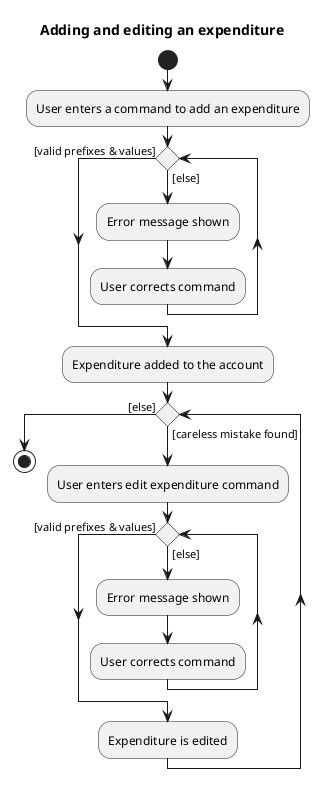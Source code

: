 @startuml
title Adding and editing an expenditure

start
:User enters a command to add an expenditure;

while () is ([else])
    :Error message shown;
    :User corrects command;
endwhile ([valid prefixes & values])
    :Expenditure added to the account;
    while () is ([careless mistake found])
        :User enters edit expenditure command;
        while () is ([else])
            :Error message shown;
            :User corrects command;
        endwhile ([valid prefixes & values])
            :Expenditure is edited;
    endwhile ([else])
        stop
@enduml
